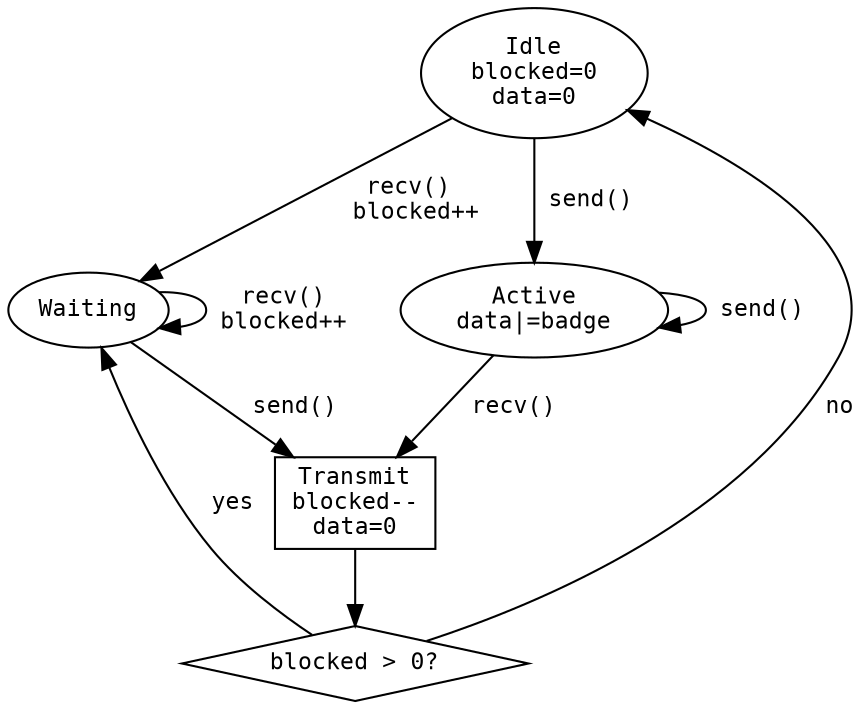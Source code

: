 digraph {
    ratio = "compress"
    node [fontsize=11,style=solid,fontname="inconsolata"]
    edge [fontsize=11,fontname="inconsolata"]
    //actual nodes
    Idle [shape=ellipse, label="Idle\nblocked=0\ndata=0"]
    Waiting [shape=ellipse, label="Waiting"]
    Active [shape=ellipse, label="Active\ndata|=badge"]
    Transmit [shape=box, label="Transmit\nblocked--\ndata=0"]

    TCB2 [shape=diamond label="blocked > 0?"]
   
    Idle -> Active[label=" send()"]
    Idle -> Waiting[label=" recv() \n blocked++"]

    Active -> Active[label= " send() "]
    Active -> Transmit[label= " recv() "]

    Waiting -> Transmit [label=" send() "]
    Waiting -> Waiting [label=" recv() \n blocked++ "]
    Transmit -> TCB2[label=""]
    TCB2 -> Waiting [label="yes"]
    TCB2 -> Idle [label=" no"]

}
